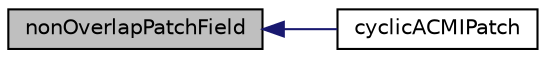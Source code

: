 digraph "nonOverlapPatchField"
{
  bgcolor="transparent";
  edge [fontname="Helvetica",fontsize="10",labelfontname="Helvetica",labelfontsize="10"];
  node [fontname="Helvetica",fontsize="10",shape=record];
  rankdir="LR";
  Node172 [label="nonOverlapPatchField",height=0.2,width=0.4,color="black", fillcolor="grey75", style="filled", fontcolor="black"];
  Node172 -> Node173 [dir="back",color="midnightblue",fontsize="10",style="solid",fontname="Helvetica"];
  Node173 [label="cyclicACMIPatch",height=0.2,width=0.4,color="black",URL="$a22805.html#a9fd5d26cb4c738b5b9afdf8544523658",tooltip="Return local reference cast into the cyclic AMI patch. "];
}

